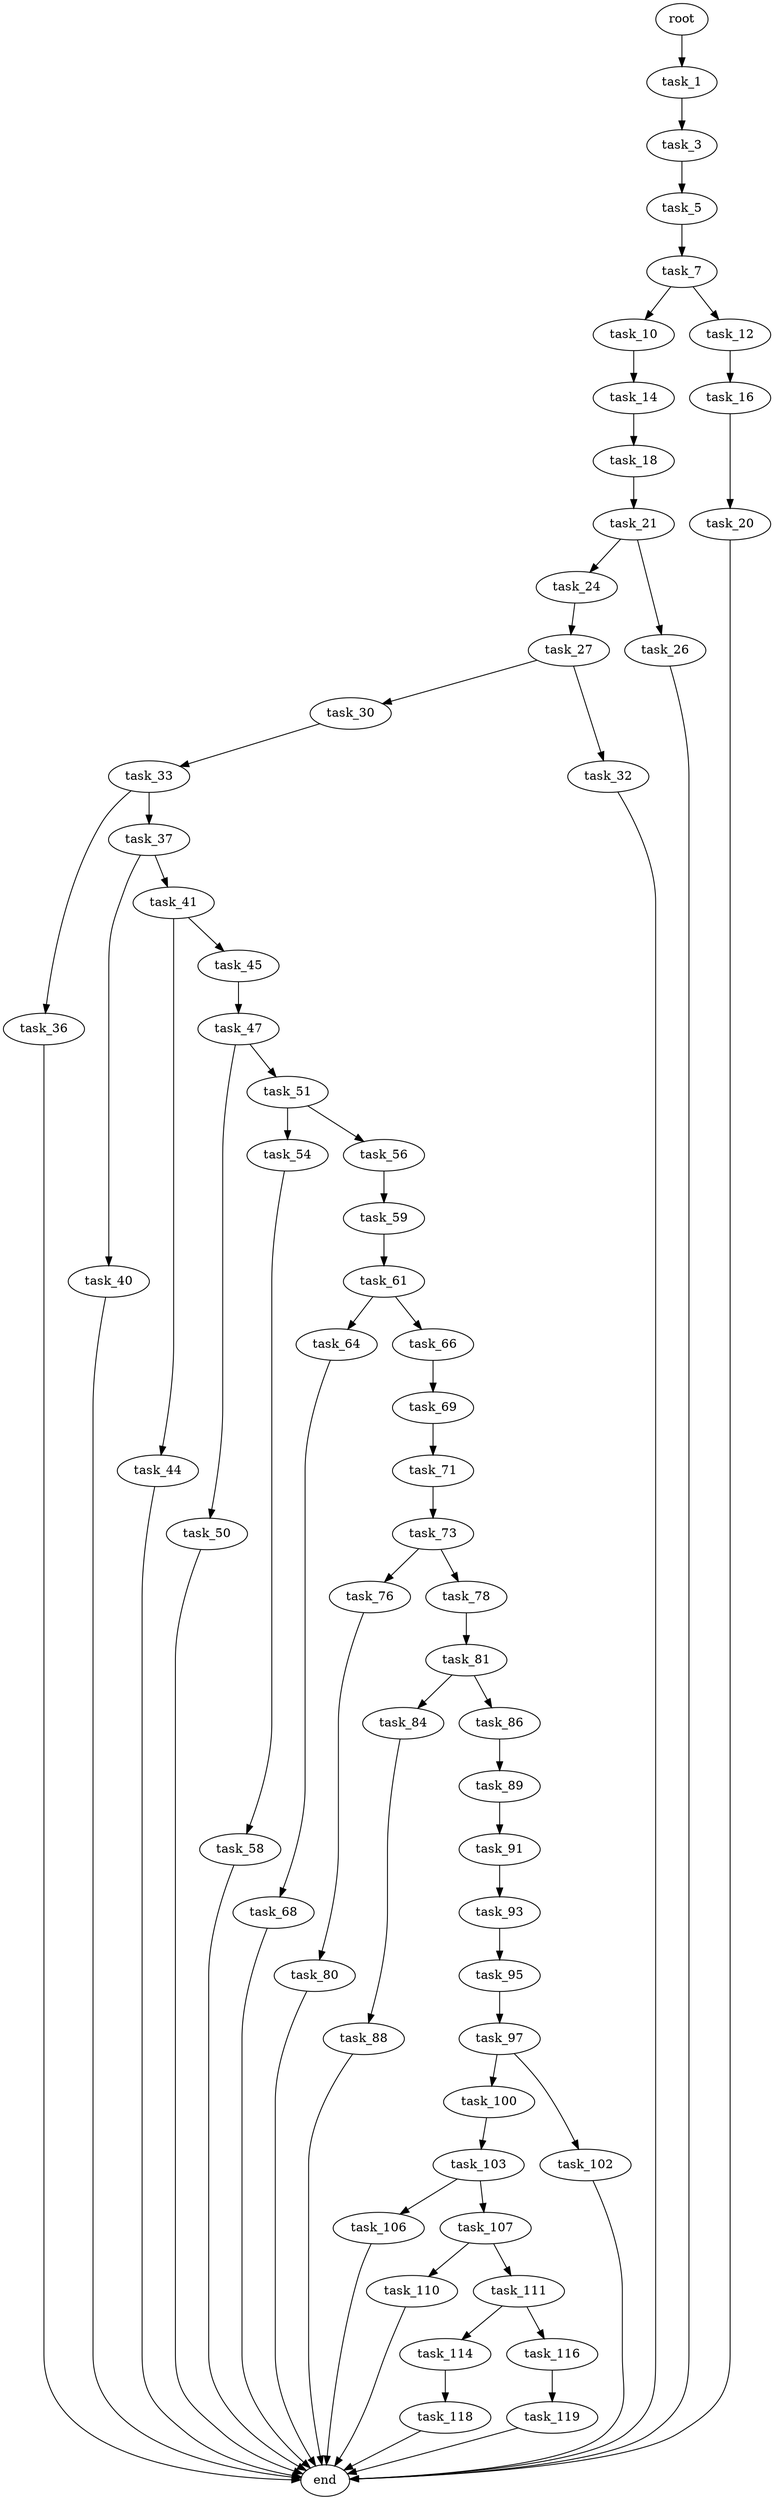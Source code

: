 digraph G {
  root [size="0.000000"];
  task_1 [size="1509947921.000000"];
  task_3 [size="134217728000.000000"];
  task_5 [size="30778352311.000000"];
  task_7 [size="20985390652.000000"];
  task_10 [size="971540296887.000000"];
  task_12 [size="1073741824000.000000"];
  task_14 [size="45140324507.000000"];
  task_16 [size="872865491298.000000"];
  task_18 [size="68719476736.000000"];
  task_20 [size="1073741824000.000000"];
  task_21 [size="368293445632.000000"];
  task_24 [size="549755813888.000000"];
  task_26 [size="32552040619.000000"];
  task_27 [size="6571850645.000000"];
  task_30 [size="482811710291.000000"];
  task_32 [size="368293445632.000000"];
  task_33 [size="549755813888.000000"];
  task_36 [size="280668905890.000000"];
  task_37 [size="18383140082.000000"];
  task_40 [size="20729289811.000000"];
  task_41 [size="336263671866.000000"];
  task_44 [size="782757789696.000000"];
  task_45 [size="28991029248.000000"];
  task_47 [size="549755813888.000000"];
  task_50 [size="541503655550.000000"];
  task_51 [size="17209259124.000000"];
  task_54 [size="28586623534.000000"];
  task_56 [size="606152136621.000000"];
  task_58 [size="8926386736.000000"];
  task_59 [size="487283662938.000000"];
  task_61 [size="66029249987.000000"];
  task_64 [size="290179407.000000"];
  task_66 [size="285312408664.000000"];
  task_68 [size="195247670179.000000"];
  task_69 [size="13421160664.000000"];
  task_71 [size="4361183744.000000"];
  task_73 [size="7806784114.000000"];
  task_76 [size="418527713899.000000"];
  task_78 [size="19131060049.000000"];
  task_80 [size="549755813888.000000"];
  task_81 [size="507177722175.000000"];
  task_84 [size="936223762929.000000"];
  task_86 [size="37484226907.000000"];
  task_88 [size="4852692621.000000"];
  task_89 [size="28991029248.000000"];
  task_91 [size="12999745327.000000"];
  task_93 [size="549755813888.000000"];
  task_95 [size="932643717400.000000"];
  task_97 [size="8600209114.000000"];
  task_100 [size="782757789696.000000"];
  task_102 [size="782757789696.000000"];
  task_103 [size="10954956744.000000"];
  task_106 [size="436265296066.000000"];
  task_107 [size="8589934592.000000"];
  task_110 [size="1927601705.000000"];
  task_111 [size="68719476736.000000"];
  task_114 [size="134217728000.000000"];
  task_116 [size="74667051195.000000"];
  task_118 [size="782757789696.000000"];
  task_119 [size="2204862239.000000"];
  end [size="0.000000"];

  root -> task_1 [size="1.000000"];
  task_1 -> task_3 [size="75497472.000000"];
  task_3 -> task_5 [size="209715200.000000"];
  task_5 -> task_7 [size="838860800.000000"];
  task_7 -> task_10 [size="33554432.000000"];
  task_7 -> task_12 [size="33554432.000000"];
  task_10 -> task_14 [size="838860800.000000"];
  task_12 -> task_16 [size="838860800.000000"];
  task_14 -> task_18 [size="33554432.000000"];
  task_16 -> task_20 [size="679477248.000000"];
  task_18 -> task_21 [size="134217728.000000"];
  task_20 -> end [size="1.000000"];
  task_21 -> task_24 [size="411041792.000000"];
  task_21 -> task_26 [size="411041792.000000"];
  task_24 -> task_27 [size="536870912.000000"];
  task_26 -> end [size="1.000000"];
  task_27 -> task_30 [size="411041792.000000"];
  task_27 -> task_32 [size="411041792.000000"];
  task_30 -> task_33 [size="411041792.000000"];
  task_32 -> end [size="1.000000"];
  task_33 -> task_36 [size="536870912.000000"];
  task_33 -> task_37 [size="536870912.000000"];
  task_36 -> end [size="1.000000"];
  task_37 -> task_40 [size="536870912.000000"];
  task_37 -> task_41 [size="536870912.000000"];
  task_40 -> end [size="1.000000"];
  task_41 -> task_44 [size="838860800.000000"];
  task_41 -> task_45 [size="838860800.000000"];
  task_44 -> end [size="1.000000"];
  task_45 -> task_47 [size="75497472.000000"];
  task_47 -> task_50 [size="536870912.000000"];
  task_47 -> task_51 [size="536870912.000000"];
  task_50 -> end [size="1.000000"];
  task_51 -> task_54 [size="301989888.000000"];
  task_51 -> task_56 [size="301989888.000000"];
  task_54 -> task_58 [size="33554432.000000"];
  task_56 -> task_59 [size="679477248.000000"];
  task_58 -> end [size="1.000000"];
  task_59 -> task_61 [size="536870912.000000"];
  task_61 -> task_64 [size="209715200.000000"];
  task_61 -> task_66 [size="209715200.000000"];
  task_64 -> task_68 [size="33554432.000000"];
  task_66 -> task_69 [size="411041792.000000"];
  task_68 -> end [size="1.000000"];
  task_69 -> task_71 [size="33554432.000000"];
  task_71 -> task_73 [size="134217728.000000"];
  task_73 -> task_76 [size="33554432.000000"];
  task_73 -> task_78 [size="33554432.000000"];
  task_76 -> task_80 [size="301989888.000000"];
  task_78 -> task_81 [size="33554432.000000"];
  task_80 -> end [size="1.000000"];
  task_81 -> task_84 [size="411041792.000000"];
  task_81 -> task_86 [size="411041792.000000"];
  task_84 -> task_88 [size="679477248.000000"];
  task_86 -> task_89 [size="679477248.000000"];
  task_88 -> end [size="1.000000"];
  task_89 -> task_91 [size="75497472.000000"];
  task_91 -> task_93 [size="209715200.000000"];
  task_93 -> task_95 [size="536870912.000000"];
  task_95 -> task_97 [size="838860800.000000"];
  task_97 -> task_100 [size="679477248.000000"];
  task_97 -> task_102 [size="679477248.000000"];
  task_100 -> task_103 [size="679477248.000000"];
  task_102 -> end [size="1.000000"];
  task_103 -> task_106 [size="536870912.000000"];
  task_103 -> task_107 [size="536870912.000000"];
  task_106 -> end [size="1.000000"];
  task_107 -> task_110 [size="33554432.000000"];
  task_107 -> task_111 [size="33554432.000000"];
  task_110 -> end [size="1.000000"];
  task_111 -> task_114 [size="134217728.000000"];
  task_111 -> task_116 [size="134217728.000000"];
  task_114 -> task_118 [size="209715200.000000"];
  task_116 -> task_119 [size="301989888.000000"];
  task_118 -> end [size="1.000000"];
  task_119 -> end [size="1.000000"];
}
